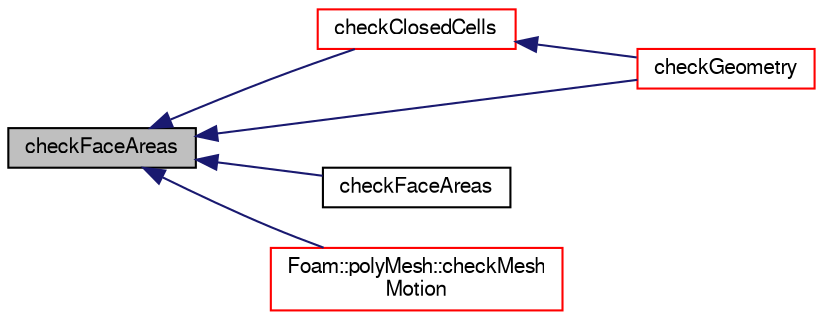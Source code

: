 digraph "checkFaceAreas"
{
  bgcolor="transparent";
  edge [fontname="FreeSans",fontsize="10",labelfontname="FreeSans",labelfontsize="10"];
  node [fontname="FreeSans",fontsize="10",shape=record];
  rankdir="LR";
  Node11550 [label="checkFaceAreas",height=0.2,width=0.4,color="black", fillcolor="grey75", style="filled", fontcolor="black"];
  Node11550 -> Node11551 [dir="back",color="midnightblue",fontsize="10",style="solid",fontname="FreeSans"];
  Node11551 [label="checkClosedCells",height=0.2,width=0.4,color="red",URL="$a27530.html#af0e7222539cef4406854c6aca017cc11",tooltip="Check cells for closedness. "];
  Node11551 -> Node11554 [dir="back",color="midnightblue",fontsize="10",style="solid",fontname="FreeSans"];
  Node11554 [label="checkGeometry",height=0.2,width=0.4,color="red",URL="$a27530.html#af66976cf36c8a6c1ea5635906bb4d399",tooltip="Check mesh geometry (& implicitly topology) for correctness. "];
  Node11550 -> Node11560 [dir="back",color="midnightblue",fontsize="10",style="solid",fontname="FreeSans"];
  Node11560 [label="checkFaceAreas",height=0.2,width=0.4,color="black",URL="$a27530.html#abaab1cc118b7d771622583c4737836a8",tooltip="Check for negative face areas. "];
  Node11550 -> Node11554 [dir="back",color="midnightblue",fontsize="10",style="solid",fontname="FreeSans"];
  Node11550 -> Node11561 [dir="back",color="midnightblue",fontsize="10",style="solid",fontname="FreeSans"];
  Node11561 [label="Foam::polyMesh::checkMesh\lMotion",height=0.2,width=0.4,color="red",URL="$a27410.html#af63c60f945138c46fd0e153328508227",tooltip="Check mesh motion for correctness given motion points. "];
}
